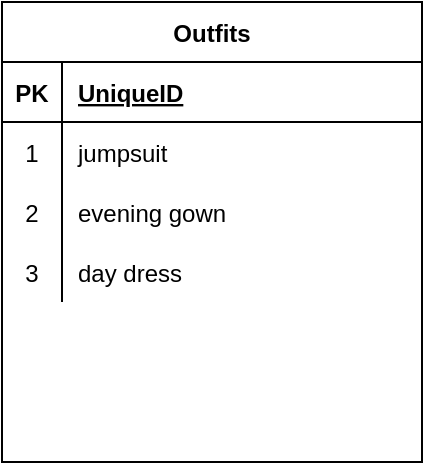 <mxfile version="14.9.6" type="github">
  <diagram id="R2lEEEUBdFMjLlhIrx00" name="Page-1">
    <mxGraphModel dx="946" dy="535" grid="1" gridSize="10" guides="1" tooltips="1" connect="1" arrows="1" fold="1" page="1" pageScale="1" pageWidth="850" pageHeight="1100" math="0" shadow="0" extFonts="Permanent Marker^https://fonts.googleapis.com/css?family=Permanent+Marker">
      <root>
        <mxCell id="0" />
        <mxCell id="1" parent="0" />
        <mxCell id="n0nqkG9T2Kt_HHm7O6Rn-1" value="Outfits" style="shape=table;startSize=30;container=1;collapsible=1;childLayout=tableLayout;fixedRows=1;rowLines=0;fontStyle=1;align=center;resizeLast=1;" vertex="1" parent="1">
          <mxGeometry x="50" y="40" width="210" height="230" as="geometry" />
        </mxCell>
        <mxCell id="n0nqkG9T2Kt_HHm7O6Rn-2" value="" style="shape=partialRectangle;collapsible=0;dropTarget=0;pointerEvents=0;fillColor=none;top=0;left=0;bottom=1;right=0;points=[[0,0.5],[1,0.5]];portConstraint=eastwest;" vertex="1" parent="n0nqkG9T2Kt_HHm7O6Rn-1">
          <mxGeometry y="30" width="210" height="30" as="geometry" />
        </mxCell>
        <mxCell id="n0nqkG9T2Kt_HHm7O6Rn-3" value="PK" style="shape=partialRectangle;connectable=0;fillColor=none;top=0;left=0;bottom=0;right=0;fontStyle=1;overflow=hidden;" vertex="1" parent="n0nqkG9T2Kt_HHm7O6Rn-2">
          <mxGeometry width="30" height="30" as="geometry" />
        </mxCell>
        <mxCell id="n0nqkG9T2Kt_HHm7O6Rn-4" value="UniqueID" style="shape=partialRectangle;connectable=0;fillColor=none;top=0;left=0;bottom=0;right=0;align=left;spacingLeft=6;fontStyle=5;overflow=hidden;" vertex="1" parent="n0nqkG9T2Kt_HHm7O6Rn-2">
          <mxGeometry x="30" width="180" height="30" as="geometry" />
        </mxCell>
        <mxCell id="n0nqkG9T2Kt_HHm7O6Rn-5" value="" style="shape=partialRectangle;collapsible=0;dropTarget=0;pointerEvents=0;fillColor=none;top=0;left=0;bottom=0;right=0;points=[[0,0.5],[1,0.5]];portConstraint=eastwest;" vertex="1" parent="n0nqkG9T2Kt_HHm7O6Rn-1">
          <mxGeometry y="60" width="210" height="30" as="geometry" />
        </mxCell>
        <mxCell id="n0nqkG9T2Kt_HHm7O6Rn-6" value="1" style="shape=partialRectangle;connectable=0;fillColor=none;top=0;left=0;bottom=0;right=0;editable=1;overflow=hidden;" vertex="1" parent="n0nqkG9T2Kt_HHm7O6Rn-5">
          <mxGeometry width="30" height="30" as="geometry" />
        </mxCell>
        <mxCell id="n0nqkG9T2Kt_HHm7O6Rn-7" value="jumpsuit" style="shape=partialRectangle;connectable=0;fillColor=none;top=0;left=0;bottom=0;right=0;align=left;spacingLeft=6;overflow=hidden;" vertex="1" parent="n0nqkG9T2Kt_HHm7O6Rn-5">
          <mxGeometry x="30" width="180" height="30" as="geometry" />
        </mxCell>
        <mxCell id="n0nqkG9T2Kt_HHm7O6Rn-8" value="" style="shape=partialRectangle;collapsible=0;dropTarget=0;pointerEvents=0;fillColor=none;top=0;left=0;bottom=0;right=0;points=[[0,0.5],[1,0.5]];portConstraint=eastwest;" vertex="1" parent="n0nqkG9T2Kt_HHm7O6Rn-1">
          <mxGeometry y="90" width="210" height="30" as="geometry" />
        </mxCell>
        <mxCell id="n0nqkG9T2Kt_HHm7O6Rn-9" value="2" style="shape=partialRectangle;connectable=0;fillColor=none;top=0;left=0;bottom=0;right=0;editable=1;overflow=hidden;" vertex="1" parent="n0nqkG9T2Kt_HHm7O6Rn-8">
          <mxGeometry width="30" height="30" as="geometry" />
        </mxCell>
        <mxCell id="n0nqkG9T2Kt_HHm7O6Rn-10" value="evening gown" style="shape=partialRectangle;connectable=0;fillColor=none;top=0;left=0;bottom=0;right=0;align=left;spacingLeft=6;overflow=hidden;" vertex="1" parent="n0nqkG9T2Kt_HHm7O6Rn-8">
          <mxGeometry x="30" width="180" height="30" as="geometry" />
        </mxCell>
        <mxCell id="n0nqkG9T2Kt_HHm7O6Rn-11" value="" style="shape=partialRectangle;collapsible=0;dropTarget=0;pointerEvents=0;fillColor=none;top=0;left=0;bottom=0;right=0;points=[[0,0.5],[1,0.5]];portConstraint=eastwest;" vertex="1" parent="n0nqkG9T2Kt_HHm7O6Rn-1">
          <mxGeometry y="120" width="210" height="30" as="geometry" />
        </mxCell>
        <mxCell id="n0nqkG9T2Kt_HHm7O6Rn-12" value="3" style="shape=partialRectangle;connectable=0;fillColor=none;top=0;left=0;bottom=0;right=0;editable=1;overflow=hidden;" vertex="1" parent="n0nqkG9T2Kt_HHm7O6Rn-11">
          <mxGeometry width="30" height="30" as="geometry" />
        </mxCell>
        <mxCell id="n0nqkG9T2Kt_HHm7O6Rn-13" value="day dress" style="shape=partialRectangle;connectable=0;fillColor=none;top=0;left=0;bottom=0;right=0;align=left;spacingLeft=6;overflow=hidden;" vertex="1" parent="n0nqkG9T2Kt_HHm7O6Rn-11">
          <mxGeometry x="30" width="180" height="30" as="geometry" />
        </mxCell>
      </root>
    </mxGraphModel>
  </diagram>
</mxfile>
